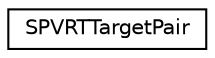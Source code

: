 digraph "Graphical Class Hierarchy"
{
  edge [fontname="Helvetica",fontsize="10",labelfontname="Helvetica",labelfontsize="10"];
  node [fontname="Helvetica",fontsize="10",shape=record];
  rankdir="LR";
  Node1 [label="SPVRTTargetPair",height=0.2,width=0.4,color="black", fillcolor="white", style="filled",URL="$struct_s_p_v_r_t_target_pair.html",tooltip="Stores a buffer type and name for a render target. "];
}
